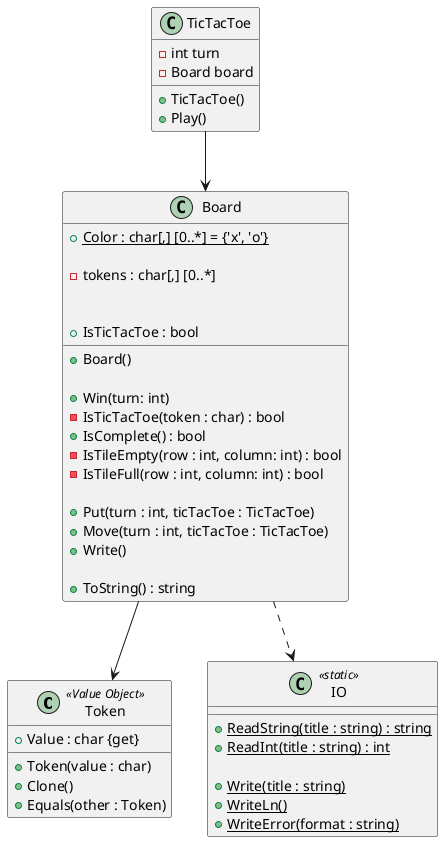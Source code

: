 @startuml

class Token <<Value Object>>
{
    +Value : char {get}
    
    +Token(value : char)
    +Clone()
    +Equals(other : Token)
}

class Board
{
    +{static} Color : char[,] [0..*] = {'x', 'o'}
    
    -tokens : char[,] [0..*]
        
    +Board()
    
    +Win(turn: int)
    +IsTicTacToe : bool
    -IsTicTacToe(token : char) : bool
    +IsComplete() : bool
    -IsTileEmpty(row : int, column: int) : bool
    -IsTileFull(row : int, column: int) : bool
    
    +Put(turn : int, ticTacToe : TicTacToe)
    +Move(turn : int, ticTacToe : TicTacToe)
    +Write()
    
    +ToString() : string
}
Board ..> IO
Board --> Token

class IO <<static>>
{
    +ReadString(title : string) : string {static}
    +ReadInt(title : string) : int {static}
    
    +Write(title : string) {static}
    +WriteLn() {static}
    +WriteError(format : string) {static}
}

class TicTacToe
{
    -int turn
    -Board board
    
    +TicTacToe()
    +Play()
}
TicTacToe --> Board
@enduml